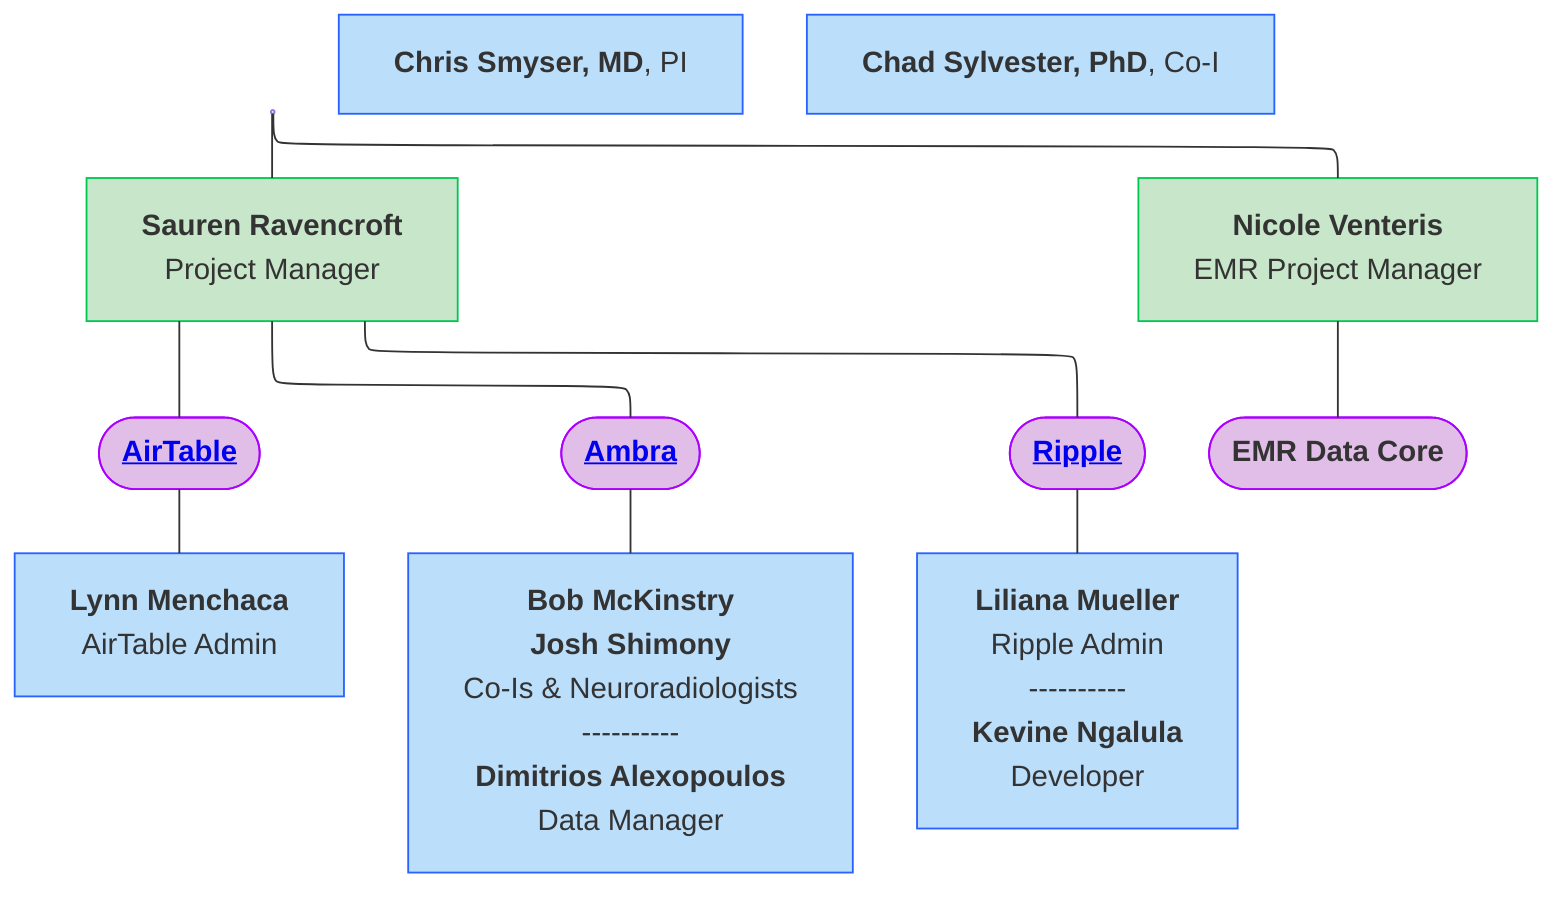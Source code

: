 ---
config:
  layout: elk
---
flowchart TB
    n5@{ label: "<a href=\"../orgcharts/#airtable\" target=\"_top\"><b>AirTable</b></a>" } --- n9["<b>Lynn Menchaca</b><br>AirTable Admin"]
    ambra@{ label: "<a href=\"../orgcharts/#ambra\" target=\"_top\"><b>Ambra</b></a>" } --- n1["<b>Bob McKinstry</b><br><b>Josh Shimony</b><br>Co-Is &amp; Neuroradiologists<br>----------<br><b>Dimitrios Alexopoulos</b><br>Data Manager"]
    n15@{ label: "<a href=\"../orgcharts/#ripple\" target=\"_top\"><b>Ripple</b></a>" } --- n16["<b>Liliana Mueller</b><br>Ripple Admin<br>----------<br><b>Kevine Ngalula</b><br>Developer"]
    n17["<b>Sauren Ravencroft</b><br>Project Manager"] --- n5 & ambra & n15
    n14["<b>Chad Sylvester, PhD</b>, Co-I"] --- n17 & n18["<b>Nicole Venteris</b><br>EMR Project Manager"]
    n18 --- n19(["<b>EMR Data Core</b>"])
    n20["<b>Chris Smyser, MD</b>, PI"]
    n21["<b>Chad Sylvester, PhD</b>, Co-I"]
    n5@{ shape: stadium}
    ambra@{ shape: stadium}
    n15@{ shape: stadium}
    n16@{ shape: rect}
    n17@{ shape: rect}
    n14@{ shape: anchor}
    n18@{ shape: rect}
    n20@{ shape: rect}
    n21@{ shape: rect}
    style n5 fill:#E1BEE7,stroke:#AA00FF
    style n9 fill:#BBDEFB,stroke:#2962FF
    style ambra fill:#E1BEE7,stroke:#AA00FF
    style n1 fill:#BBDEFB,stroke:#2962FF
    style n15 fill:#E1BEE7,stroke:#AA00FF
    style n16 fill:#BBDEFB,stroke:#2962FF
    style n17 fill:#C8E6C9,stroke:#00C853
    style n14 fill:#BBDEFB,stroke:#2962FF
    style n18 fill:#C8E6C9,stroke:#00C853
    style n19 fill:#E1BEE7,stroke:#AA00FF
    style n20 fill:#BBDEFB,stroke:#2962FF
    style n21 fill:#BBDEFB,stroke:#2962FF